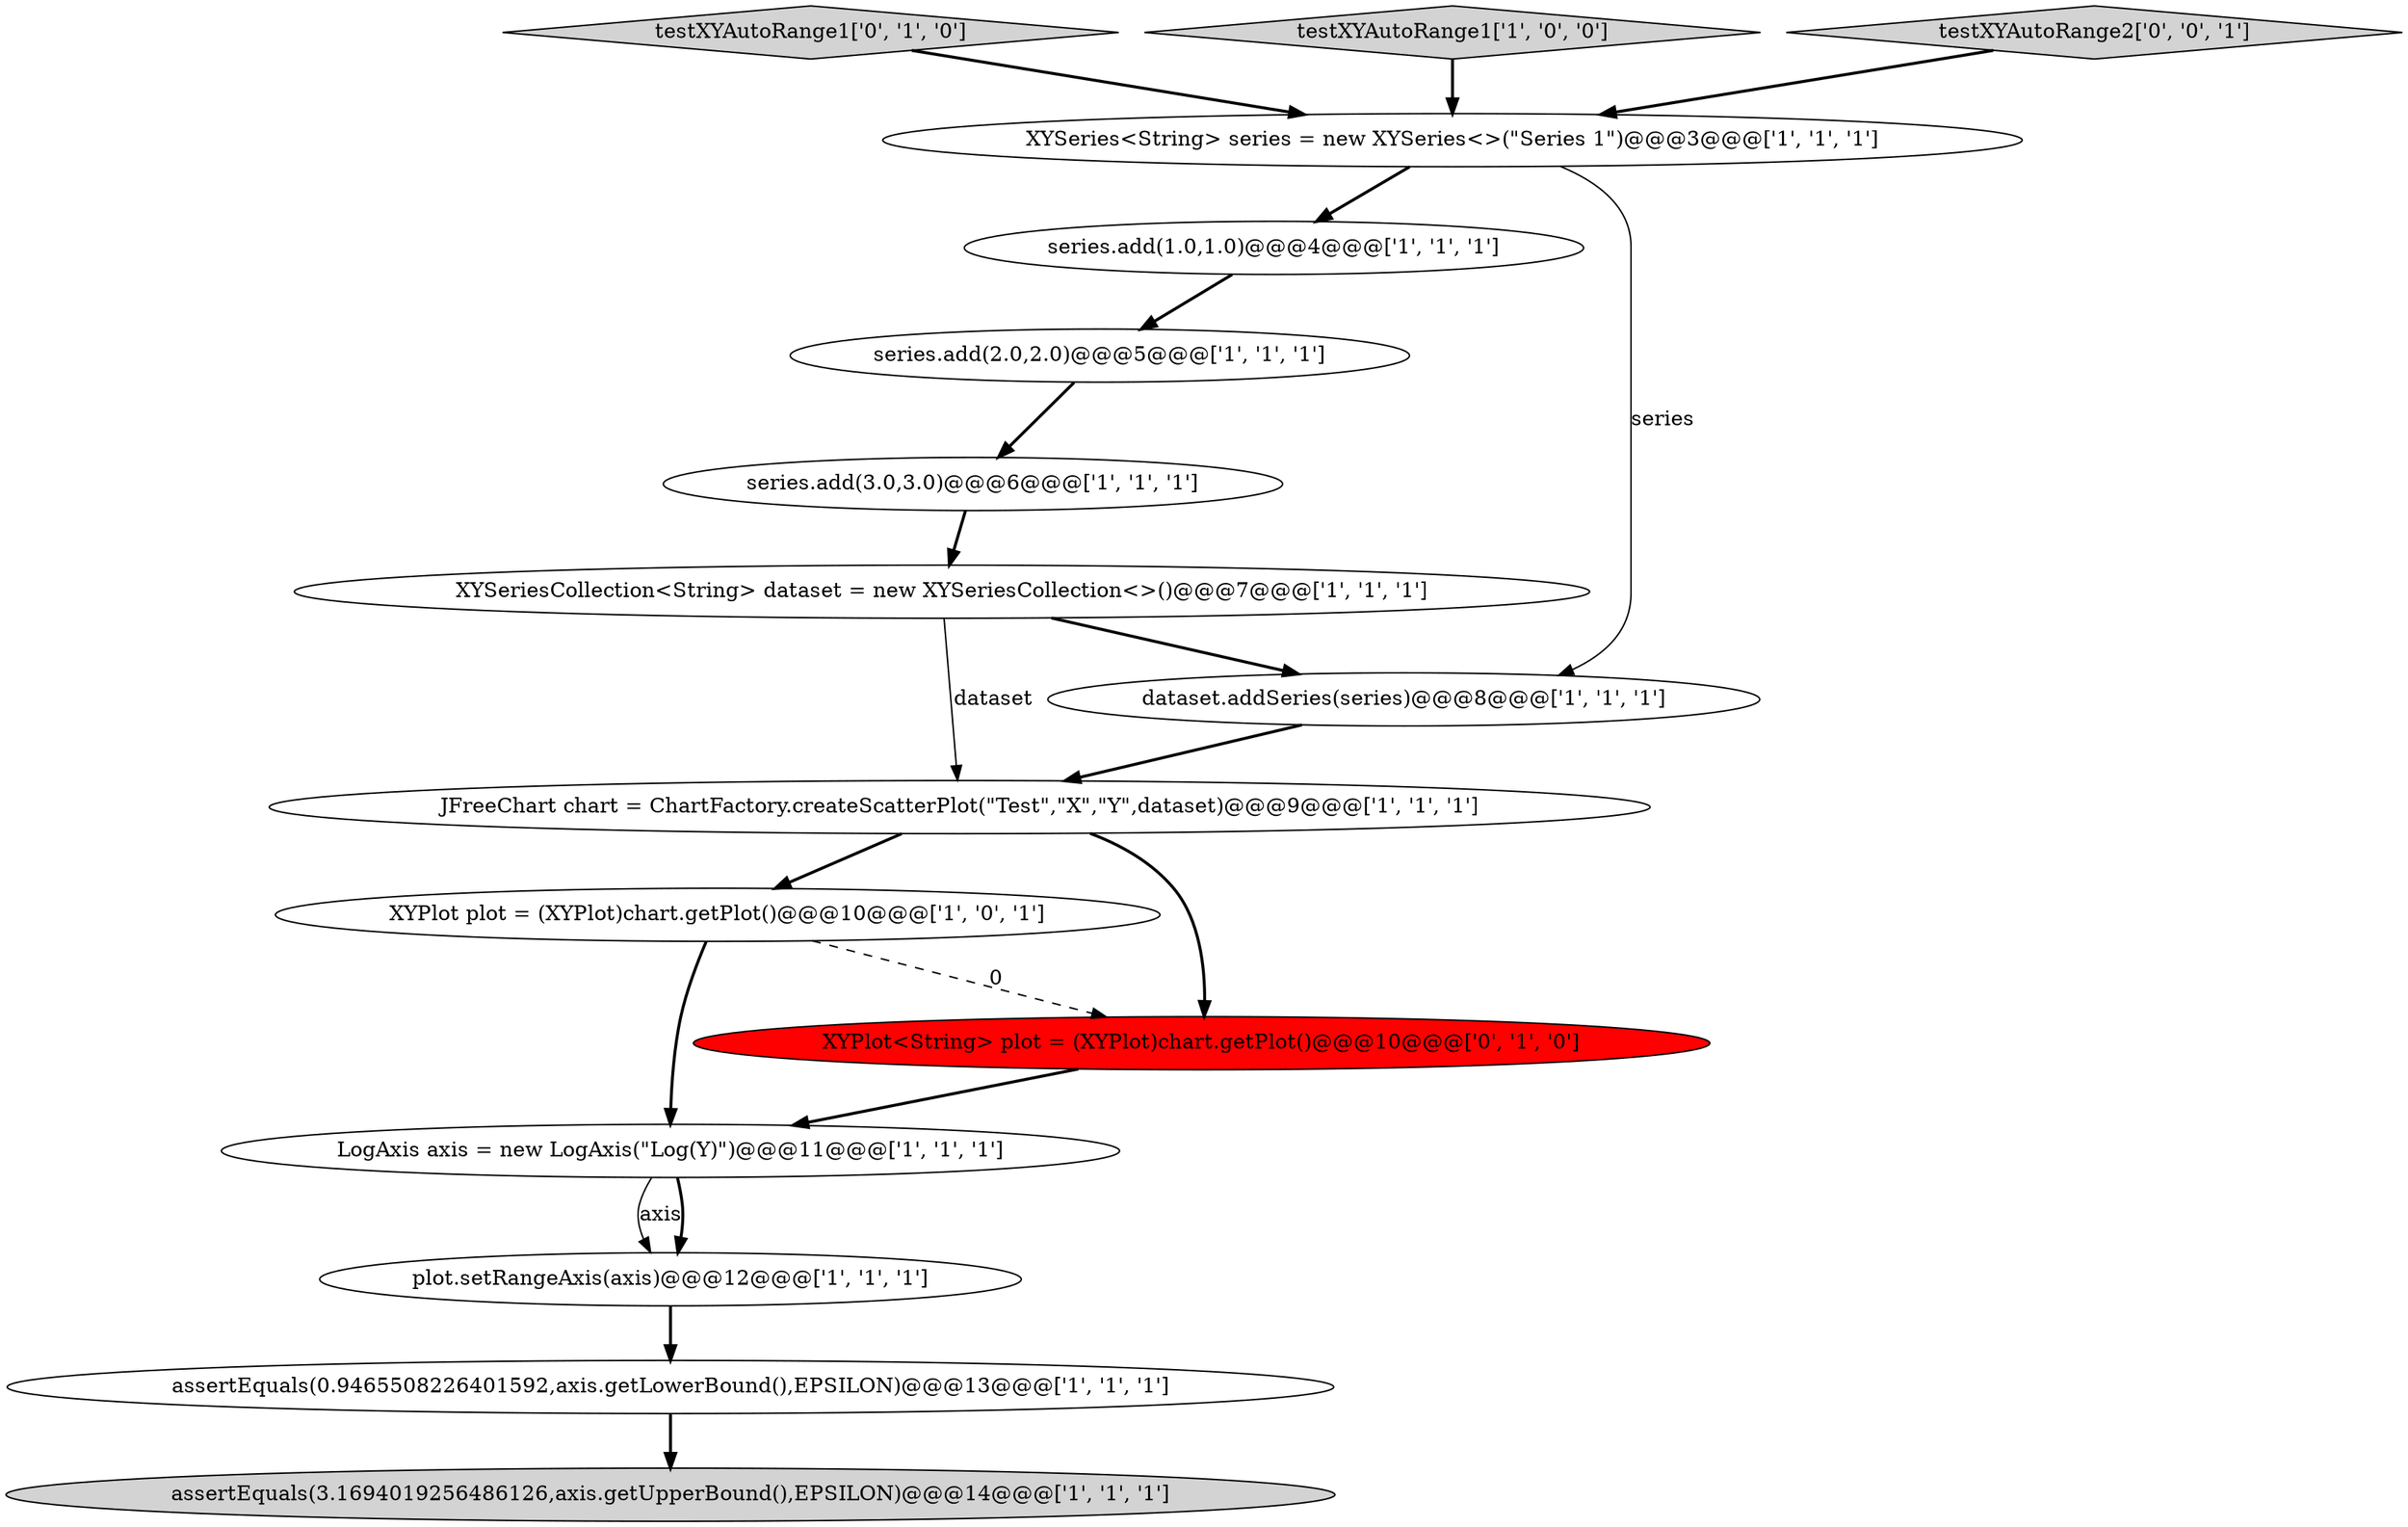 digraph {
9 [style = filled, label = "assertEquals(3.1694019256486126,axis.getUpperBound(),EPSILON)@@@14@@@['1', '1', '1']", fillcolor = lightgray, shape = ellipse image = "AAA0AAABBB1BBB"];
3 [style = filled, label = "XYPlot plot = (XYPlot)chart.getPlot()@@@10@@@['1', '0', '1']", fillcolor = white, shape = ellipse image = "AAA0AAABBB1BBB"];
11 [style = filled, label = "series.add(1.0,1.0)@@@4@@@['1', '1', '1']", fillcolor = white, shape = ellipse image = "AAA0AAABBB1BBB"];
6 [style = filled, label = "LogAxis axis = new LogAxis(\"Log(Y)\")@@@11@@@['1', '1', '1']", fillcolor = white, shape = ellipse image = "AAA0AAABBB1BBB"];
2 [style = filled, label = "series.add(3.0,3.0)@@@6@@@['1', '1', '1']", fillcolor = white, shape = ellipse image = "AAA0AAABBB1BBB"];
14 [style = filled, label = "testXYAutoRange1['0', '1', '0']", fillcolor = lightgray, shape = diamond image = "AAA0AAABBB2BBB"];
5 [style = filled, label = "assertEquals(0.9465508226401592,axis.getLowerBound(),EPSILON)@@@13@@@['1', '1', '1']", fillcolor = white, shape = ellipse image = "AAA0AAABBB1BBB"];
12 [style = filled, label = "plot.setRangeAxis(axis)@@@12@@@['1', '1', '1']", fillcolor = white, shape = ellipse image = "AAA0AAABBB1BBB"];
10 [style = filled, label = "testXYAutoRange1['1', '0', '0']", fillcolor = lightgray, shape = diamond image = "AAA0AAABBB1BBB"];
7 [style = filled, label = "XYSeries<String> series = new XYSeries<>(\"Series 1\")@@@3@@@['1', '1', '1']", fillcolor = white, shape = ellipse image = "AAA0AAABBB1BBB"];
13 [style = filled, label = "XYPlot<String> plot = (XYPlot)chart.getPlot()@@@10@@@['0', '1', '0']", fillcolor = red, shape = ellipse image = "AAA1AAABBB2BBB"];
4 [style = filled, label = "dataset.addSeries(series)@@@8@@@['1', '1', '1']", fillcolor = white, shape = ellipse image = "AAA0AAABBB1BBB"];
1 [style = filled, label = "series.add(2.0,2.0)@@@5@@@['1', '1', '1']", fillcolor = white, shape = ellipse image = "AAA0AAABBB1BBB"];
0 [style = filled, label = "XYSeriesCollection<String> dataset = new XYSeriesCollection<>()@@@7@@@['1', '1', '1']", fillcolor = white, shape = ellipse image = "AAA0AAABBB1BBB"];
8 [style = filled, label = "JFreeChart chart = ChartFactory.createScatterPlot(\"Test\",\"X\",\"Y\",dataset)@@@9@@@['1', '1', '1']", fillcolor = white, shape = ellipse image = "AAA0AAABBB1BBB"];
15 [style = filled, label = "testXYAutoRange2['0', '0', '1']", fillcolor = lightgray, shape = diamond image = "AAA0AAABBB3BBB"];
4->8 [style = bold, label=""];
3->6 [style = bold, label=""];
1->2 [style = bold, label=""];
2->0 [style = bold, label=""];
7->11 [style = bold, label=""];
6->12 [style = solid, label="axis"];
13->6 [style = bold, label=""];
12->5 [style = bold, label=""];
15->7 [style = bold, label=""];
5->9 [style = bold, label=""];
3->13 [style = dashed, label="0"];
0->4 [style = bold, label=""];
11->1 [style = bold, label=""];
10->7 [style = bold, label=""];
0->8 [style = solid, label="dataset"];
7->4 [style = solid, label="series"];
8->13 [style = bold, label=""];
14->7 [style = bold, label=""];
8->3 [style = bold, label=""];
6->12 [style = bold, label=""];
}
